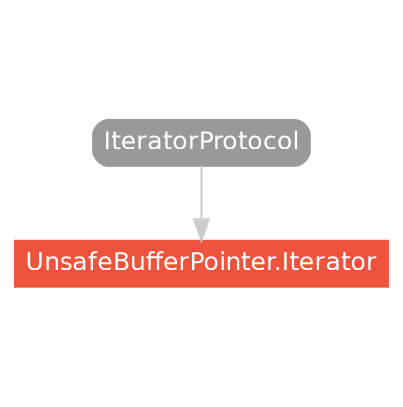 strict digraph "UnsafeBufferPointer.Iterator - Type Hierarchy - SwiftDoc.org" {
    pad="0.1,0.8"
    node [shape=box, style="filled,rounded", color="#999999", fillcolor="#999999", fontcolor=white, fontname=Helvetica, fontnames="Helvetica,sansserif", fontsize=12, margin="0.07,0.05", height="0.3"]
    edge [color="#cccccc"]
    "IteratorProtocol" [URL="/protocol/IteratorProtocol/hierarchy/"]
    "UnsafeBufferPointer.Iterator" [URL="/type/UnsafeBufferPointer.Iterator/", style="filled", fillcolor="#ee543d", color="#ee543d"]    "IteratorProtocol" -> "UnsafeBufferPointer.Iterator"
    subgraph Types {
        rank = max; "UnsafeBufferPointer.Iterator";
    }
}